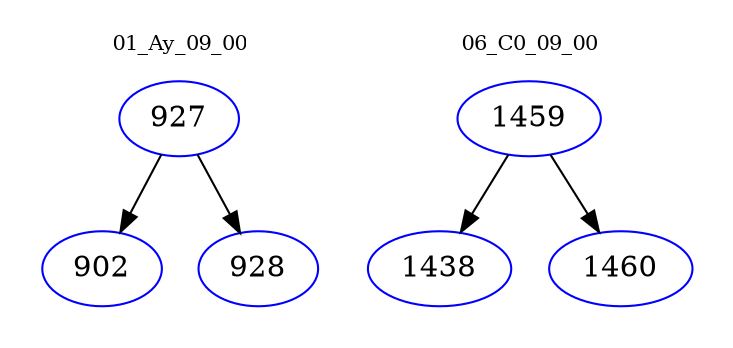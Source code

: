 digraph{
subgraph cluster_0 {
color = white
label = "01_Ay_09_00";
fontsize=10;
T0_927 [label="927", color="blue"]
T0_927 -> T0_902 [color="black"]
T0_902 [label="902", color="blue"]
T0_927 -> T0_928 [color="black"]
T0_928 [label="928", color="blue"]
}
subgraph cluster_1 {
color = white
label = "06_C0_09_00";
fontsize=10;
T1_1459 [label="1459", color="blue"]
T1_1459 -> T1_1438 [color="black"]
T1_1438 [label="1438", color="blue"]
T1_1459 -> T1_1460 [color="black"]
T1_1460 [label="1460", color="blue"]
}
}
